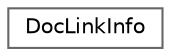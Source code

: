 digraph "Graphical Class Hierarchy"
{
 // INTERACTIVE_SVG=YES
 // LATEX_PDF_SIZE
  bgcolor="transparent";
  edge [fontname=Helvetica,fontsize=10,labelfontname=Helvetica,labelfontsize=10];
  node [fontname=Helvetica,fontsize=10,shape=box,height=0.2,width=0.4];
  rankdir="LR";
  Node0 [label="DocLinkInfo",height=0.2,width=0.4,color="grey40", fillcolor="white", style="filled",URL="$db/dae/struct_doc_link_info.html",tooltip=" "];
}
